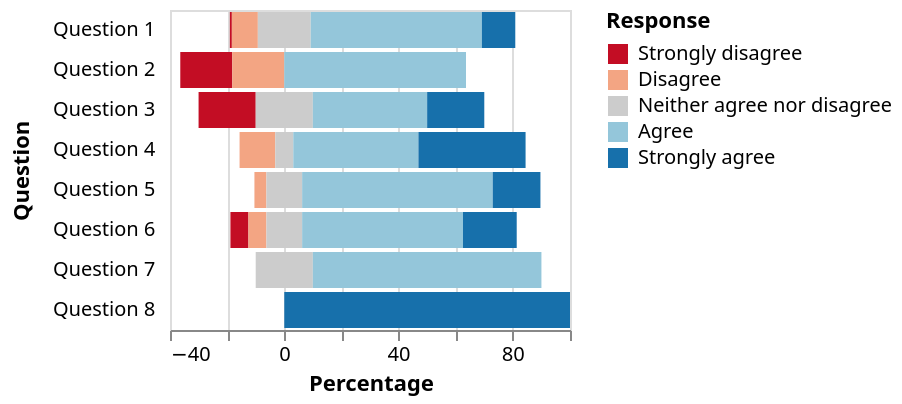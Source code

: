 {
  "$schema": "https://vega.github.io/schema/vega-lite/v3.json",
  "description": "A diverging stacked bar chart for sentiments towards a set of eight questions, displayed as percentages with neutral responses straddling the 0% mark",
  "data": {
    "values": [
      {"question": "Question 1", "type": "Strongly disagree", "value": 24, "percentage": 0.7},
      {"question": "Question 1", "type": "Disagree", "value": 294, "percentage": 9.1},
      {"question": "Question 1", "type": "Neither agree nor disagree", "value": 594, "percentage": 18.5},
      {"question": "Question 1", "type": "Agree", "value": 1927, "percentage": 59.9},
      {"question": "Question 1", "type": "Strongly agree", "value": 376, "percentage": 11.7},
      {"question": "Question 2", "type": "Strongly disagree", "value": 2, "percentage": 18.2},
      {"question": "Question 2", "type": "Disagree", "value": 2, "percentage": 18.2},
      {"question": "Question 2", "type": "Neither agree nor disagree", "value": 0, "percentage": 0},
      {"question": "Question 2", "type": "Agree", "value": 7, "percentage": 63.6},
      {"question": "Question 2", "type": "Strongly agree", "value": 11, "percentage": 0},
      {"question": "Question 3", "type": "Strongly disagree", "value": 2, "percentage": 20},
      {"question": "Question 3", "type": "Disagree", "value": 0, "percentage": 0},
      {"question": "Question 3", "type": "Neither agree nor disagree", "value": 2, "percentage": 20},
      {"question": "Question 3", "type": "Agree", "value": 4, "percentage": 40},
      {"question": "Question 3", "type": "Strongly agree", "value": 2, "percentage": 20},
      {"question": "Question 4", "type": "Strongly disagree", "value": 0, "percentage": 0},
      {"question": "Question 4", "type": "Disagree", "value": 2, "percentage": 12.5},
      {"question": "Question 4", "type": "Neither agree nor disagree", "value": 1, "percentage": 6.3},
      {"question": "Question 4", "type": "Agree", "value": 7, "percentage": 43.8},
      {"question": "Question 4", "type": "Strongly agree", "value": 6, "percentage": 37.5},
      {"question": "Question 5", "type": "Strongly disagree", "value": 0, "percentage": 0},
      {"question": "Question 5", "type": "Disagree", "value": 1, "percentage": 4.2},
      {"question": "Question 5", "type": "Neither agree nor disagree", "value": 3, "percentage": 12.5},
      {"question": "Question 5", "type": "Agree", "value": 16, "percentage": 66.7},
      {"question": "Question 5", "type": "Strongly agree", "value": 4, "percentage": 16.7},
      {"question": "Question 6", "type": "Strongly disagree", "value": 1, "percentage": 6.3},
      {"question": "Question 6", "type": "Disagree", "value": 1, "percentage": 6.3},
      {"question": "Question 6", "type": "Neither agree nor disagree", "value": 2, "percentage": 12.5},
      {"question": "Question 6", "type": "Agree", "value": 9, "percentage": 56.3},
      {"question": "Question 6", "type": "Strongly agree", "value": 3, "percentage": 18.8},
      {"question": "Question 7", "type": "Strongly disagree", "value": 0, "percentage": 0},
      {"question": "Question 7", "type": "Disagree", "value": 0, "percentage": 0},
      {"question": "Question 7", "type": "Neither agree nor disagree", "value": 1, "percentage": 20},
      {"question": "Question 7", "type": "Agree", "value": 4, "percentage": 80},
      {"question": "Question 7", "type": "Strongly agree", "value": 0, "percentage": 0},
      {"question": "Question 8", "type": "Strongly disagree", "value": 0, "percentage": 0},
      {"question": "Question 8", "type": "Disagree", "value": 0, "percentage": 0},
      {"question": "Question 8", "type": "Neither agree nor disagree", "value": 0, "percentage": 0},
      {"question": "Question 8", "type": "Agree", "value": 0, "percentage": 0},
      {"question": "Question 8", "type": "Strongly agree", "value": 2, "percentage": 100}
    ]
  },
  "transform": [
    {
      "calculate": "if(datum.type === 'Strongly disagree',-2,0) + if(datum.type==='Disagree',-1,0) + if(datum.type =='Neither agree nor disagree',0,0) + if(datum.type ==='Agree',1,0) + if(datum.type ==='Strongly agree',2,0)",
      "as": "q_order"
    },
    {
      "calculate": "if(datum.type === 'Disagree' || datum.type === 'Strongly disagree', datum.percentage,0) + if(datum.type === 'Neither agree nor disagree', datum.percentage / 2,0)",
      "as": "signed_percentage"
    },
    {"stack": "percentage", "as": ["v1", "v2"], "groupby": ["question"]},
    {
      "window": [
        {
          "field": "signed_percentage",
          "op": "sum",
          "as": "offset"
        }
      ],
      "groupby": ["question"],
      "frame": [null, null]
    },
    {"calculate": "datum.v1 - datum.offset", "as": "nx"},
    {"calculate": "datum.v2 - datum.offset", "as": "nx2"}
  ],
  "mark": "bar",
  "encoding": {
    "x": {
      "field": "nx",
      "type": "quantitative",
      "axis": {
        "title": "Percentage"
      }
    },
    "x2": {"field": "nx2"},
    "y": {
      "field": "question",
      "type": "nominal",
      "axis": {
        "title": "Question",
        "offset": 5,
        "ticks": false,
        "minExtent": 60,
        "domain": false
      }
    },
    "color": {
      "field": "type",
      "type": "nominal",
      "legend": {
        "title": "Response"
      },
      "scale": {
        "domain": ["Strongly disagree", "Disagree", "Neither agree nor disagree", "Agree", "Strongly agree"],
        "range": ["#c30d24", "#f3a583", "#cccccc", "#94c6da", "#1770ab"],
        "type": "ordinal"
      }
    }
  }
}
